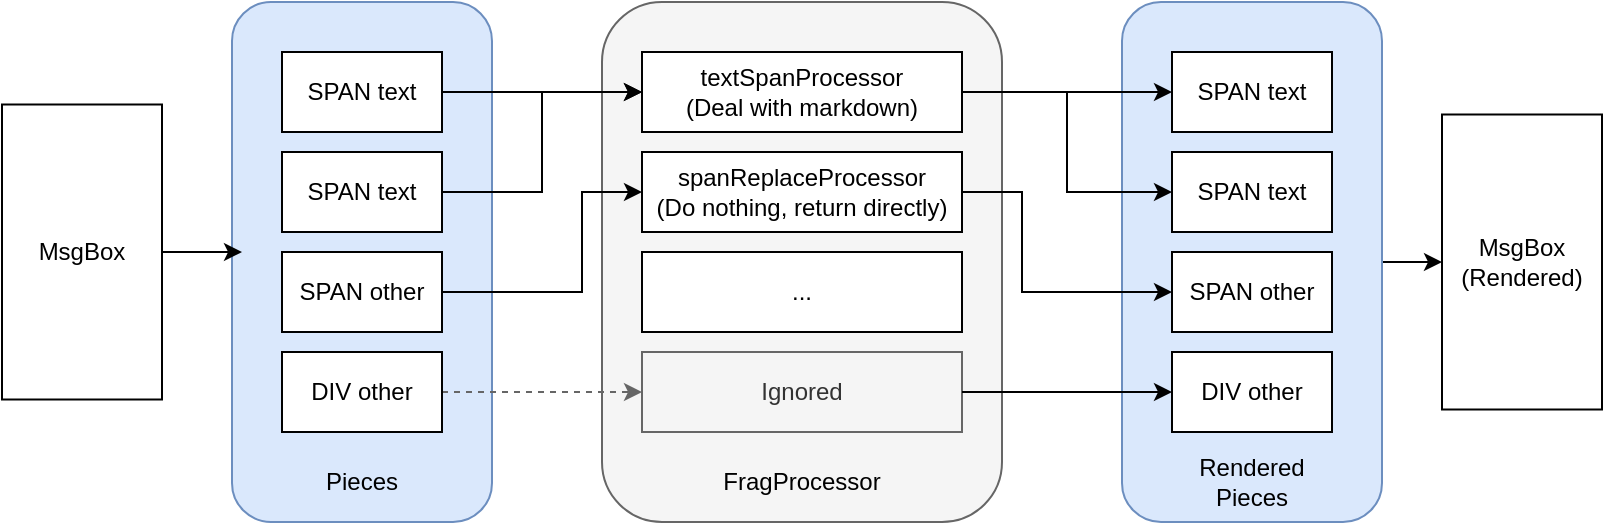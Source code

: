 <mxfile version="21.6.1" type="device">
  <diagram name="Page-1" id="zotAlQJJTCq7FzbI9wUf">
    <mxGraphModel dx="1295" dy="519" grid="1" gridSize="10" guides="1" tooltips="1" connect="1" arrows="1" fold="1" page="1" pageScale="1" pageWidth="3300" pageHeight="4681" math="0" shadow="0">
      <root>
        <mxCell id="0" />
        <mxCell id="1" parent="0" />
        <mxCell id="8dtW_6vD572V2-CuLths-22" value="" style="rounded=1;whiteSpace=wrap;html=1;fillColor=#dae8fc;strokeColor=#6c8ebf;" parent="1" vertex="1">
          <mxGeometry x="395" y="240" width="130" height="260" as="geometry" />
        </mxCell>
        <mxCell id="8dtW_6vD572V2-CuLths-20" value="" style="rounded=1;whiteSpace=wrap;html=1;fillColor=#f5f5f5;strokeColor=#666666;fontColor=#333333;" parent="1" vertex="1">
          <mxGeometry x="580" y="240" width="200" height="260" as="geometry" />
        </mxCell>
        <mxCell id="8dtW_6vD572V2-CuLths-8" style="edgeStyle=orthogonalEdgeStyle;rounded=0;orthogonalLoop=1;jettySize=auto;html=1;" parent="1" source="8dtW_6vD572V2-CuLths-1" edge="1">
          <mxGeometry relative="1" as="geometry">
            <mxPoint x="400" y="365" as="targetPoint" />
          </mxGeometry>
        </mxCell>
        <mxCell id="8dtW_6vD572V2-CuLths-1" value="MsgBox" style="rounded=0;whiteSpace=wrap;html=1;" parent="1" vertex="1">
          <mxGeometry x="280" y="291.25" width="80" height="147.5" as="geometry" />
        </mxCell>
        <mxCell id="8dtW_6vD572V2-CuLths-14" style="edgeStyle=orthogonalEdgeStyle;rounded=0;orthogonalLoop=1;jettySize=auto;html=1;" parent="1" source="8dtW_6vD572V2-CuLths-2" target="8dtW_6vD572V2-CuLths-11" edge="1">
          <mxGeometry relative="1" as="geometry" />
        </mxCell>
        <mxCell id="8dtW_6vD572V2-CuLths-2" value="SPAN text" style="rounded=0;whiteSpace=wrap;html=1;" parent="1" vertex="1">
          <mxGeometry x="420" y="265" width="80" height="40" as="geometry" />
        </mxCell>
        <mxCell id="8dtW_6vD572V2-CuLths-15" style="edgeStyle=orthogonalEdgeStyle;rounded=0;orthogonalLoop=1;jettySize=auto;html=1;" parent="1" source="8dtW_6vD572V2-CuLths-3" target="8dtW_6vD572V2-CuLths-11" edge="1">
          <mxGeometry relative="1" as="geometry">
            <Array as="points">
              <mxPoint x="550" y="335" />
              <mxPoint x="550" y="285" />
            </Array>
          </mxGeometry>
        </mxCell>
        <mxCell id="8dtW_6vD572V2-CuLths-3" value="SPAN text" style="rounded=0;whiteSpace=wrap;html=1;" parent="1" vertex="1">
          <mxGeometry x="420" y="315" width="80" height="40" as="geometry" />
        </mxCell>
        <mxCell id="8dtW_6vD572V2-CuLths-17" style="edgeStyle=orthogonalEdgeStyle;rounded=0;orthogonalLoop=1;jettySize=auto;html=1;" parent="1" source="8dtW_6vD572V2-CuLths-4" target="8dtW_6vD572V2-CuLths-12" edge="1">
          <mxGeometry relative="1" as="geometry">
            <Array as="points">
              <mxPoint x="570" y="385" />
              <mxPoint x="570" y="335" />
            </Array>
          </mxGeometry>
        </mxCell>
        <mxCell id="8dtW_6vD572V2-CuLths-4" value="SPAN other" style="rounded=0;whiteSpace=wrap;html=1;" parent="1" vertex="1">
          <mxGeometry x="420" y="365" width="80" height="40" as="geometry" />
        </mxCell>
        <mxCell id="8dtW_6vD572V2-CuLths-19" style="edgeStyle=orthogonalEdgeStyle;rounded=0;orthogonalLoop=1;jettySize=auto;html=1;fillColor=#f5f5f5;strokeColor=#666666;dashed=1;" parent="1" source="8dtW_6vD572V2-CuLths-5" target="8dtW_6vD572V2-CuLths-18" edge="1">
          <mxGeometry relative="1" as="geometry" />
        </mxCell>
        <mxCell id="8dtW_6vD572V2-CuLths-5" value="DIV other" style="rounded=0;whiteSpace=wrap;html=1;" parent="1" vertex="1">
          <mxGeometry x="420" y="415" width="80" height="40" as="geometry" />
        </mxCell>
        <mxCell id="8dtW_6vD572V2-CuLths-9" value="Pieces" style="text;html=1;strokeColor=none;fillColor=none;align=center;verticalAlign=middle;whiteSpace=wrap;rounded=0;" parent="1" vertex="1">
          <mxGeometry x="430" y="465" width="60" height="30" as="geometry" />
        </mxCell>
        <mxCell id="8dtW_6vD572V2-CuLths-11" value="textSpanProcessor&lt;br&gt;(Deal with markdown)" style="rounded=0;whiteSpace=wrap;html=1;" parent="1" vertex="1">
          <mxGeometry x="600" y="265" width="160" height="40" as="geometry" />
        </mxCell>
        <mxCell id="8dtW_6vD572V2-CuLths-12" value="spanReplaceProcessor&lt;br&gt;(Do nothing, return directly)" style="rounded=0;whiteSpace=wrap;html=1;" parent="1" vertex="1">
          <mxGeometry x="600" y="315" width="160" height="40" as="geometry" />
        </mxCell>
        <mxCell id="8dtW_6vD572V2-CuLths-13" value="..." style="rounded=0;whiteSpace=wrap;html=1;" parent="1" vertex="1">
          <mxGeometry x="600" y="365" width="160" height="40" as="geometry" />
        </mxCell>
        <mxCell id="8dtW_6vD572V2-CuLths-18" value="Ignored" style="rounded=0;whiteSpace=wrap;html=1;fillColor=#f5f5f5;fontColor=#333333;strokeColor=#666666;" parent="1" vertex="1">
          <mxGeometry x="600" y="415" width="160" height="40" as="geometry" />
        </mxCell>
        <mxCell id="8dtW_6vD572V2-CuLths-21" value="FragProcessor" style="text;html=1;strokeColor=none;fillColor=none;align=center;verticalAlign=middle;whiteSpace=wrap;rounded=0;" parent="1" vertex="1">
          <mxGeometry x="630" y="460" width="100" height="40" as="geometry" />
        </mxCell>
        <mxCell id="6UbXEMsvL0UXrZgQsFU7-14" style="edgeStyle=orthogonalEdgeStyle;rounded=0;orthogonalLoop=1;jettySize=auto;html=1;" edge="1" parent="1" source="6UbXEMsvL0UXrZgQsFU7-1" target="6UbXEMsvL0UXrZgQsFU7-12">
          <mxGeometry relative="1" as="geometry" />
        </mxCell>
        <mxCell id="6UbXEMsvL0UXrZgQsFU7-1" value="" style="rounded=1;whiteSpace=wrap;html=1;fillColor=#dae8fc;strokeColor=#6c8ebf;" vertex="1" parent="1">
          <mxGeometry x="840" y="240" width="130" height="260" as="geometry" />
        </mxCell>
        <mxCell id="6UbXEMsvL0UXrZgQsFU7-2" value="SPAN text" style="rounded=0;whiteSpace=wrap;html=1;" vertex="1" parent="1">
          <mxGeometry x="865" y="265" width="80" height="40" as="geometry" />
        </mxCell>
        <mxCell id="6UbXEMsvL0UXrZgQsFU7-3" value="SPAN text" style="rounded=0;whiteSpace=wrap;html=1;" vertex="1" parent="1">
          <mxGeometry x="865" y="315" width="80" height="40" as="geometry" />
        </mxCell>
        <mxCell id="6UbXEMsvL0UXrZgQsFU7-4" value="SPAN other" style="rounded=0;whiteSpace=wrap;html=1;" vertex="1" parent="1">
          <mxGeometry x="865" y="365" width="80" height="40" as="geometry" />
        </mxCell>
        <mxCell id="6UbXEMsvL0UXrZgQsFU7-5" value="DIV other" style="rounded=0;whiteSpace=wrap;html=1;" vertex="1" parent="1">
          <mxGeometry x="865" y="415" width="80" height="40" as="geometry" />
        </mxCell>
        <mxCell id="6UbXEMsvL0UXrZgQsFU7-6" value="Rendered Pieces" style="text;html=1;strokeColor=none;fillColor=none;align=center;verticalAlign=middle;whiteSpace=wrap;rounded=0;" vertex="1" parent="1">
          <mxGeometry x="875" y="465" width="60" height="30" as="geometry" />
        </mxCell>
        <mxCell id="6UbXEMsvL0UXrZgQsFU7-8" style="edgeStyle=orthogonalEdgeStyle;rounded=0;orthogonalLoop=1;jettySize=auto;html=1;" edge="1" parent="1" source="8dtW_6vD572V2-CuLths-11" target="6UbXEMsvL0UXrZgQsFU7-2">
          <mxGeometry relative="1" as="geometry" />
        </mxCell>
        <mxCell id="6UbXEMsvL0UXrZgQsFU7-10" style="edgeStyle=orthogonalEdgeStyle;rounded=0;orthogonalLoop=1;jettySize=auto;html=1;entryX=0;entryY=0.5;entryDx=0;entryDy=0;" edge="1" parent="1" source="8dtW_6vD572V2-CuLths-12" target="6UbXEMsvL0UXrZgQsFU7-4">
          <mxGeometry relative="1" as="geometry">
            <Array as="points">
              <mxPoint x="790" y="335" />
              <mxPoint x="790" y="385" />
            </Array>
          </mxGeometry>
        </mxCell>
        <mxCell id="6UbXEMsvL0UXrZgQsFU7-9" style="edgeStyle=orthogonalEdgeStyle;rounded=0;orthogonalLoop=1;jettySize=auto;html=1;entryX=0;entryY=0.5;entryDx=0;entryDy=0;" edge="1" parent="1" source="8dtW_6vD572V2-CuLths-11" target="6UbXEMsvL0UXrZgQsFU7-3">
          <mxGeometry relative="1" as="geometry" />
        </mxCell>
        <mxCell id="6UbXEMsvL0UXrZgQsFU7-11" style="edgeStyle=orthogonalEdgeStyle;rounded=0;orthogonalLoop=1;jettySize=auto;html=1;" edge="1" parent="1" source="8dtW_6vD572V2-CuLths-18" target="6UbXEMsvL0UXrZgQsFU7-5">
          <mxGeometry relative="1" as="geometry" />
        </mxCell>
        <mxCell id="6UbXEMsvL0UXrZgQsFU7-12" value="MsgBox&lt;br&gt;(Rendered)" style="rounded=0;whiteSpace=wrap;html=1;" vertex="1" parent="1">
          <mxGeometry x="1000" y="296.25" width="80" height="147.5" as="geometry" />
        </mxCell>
      </root>
    </mxGraphModel>
  </diagram>
</mxfile>
